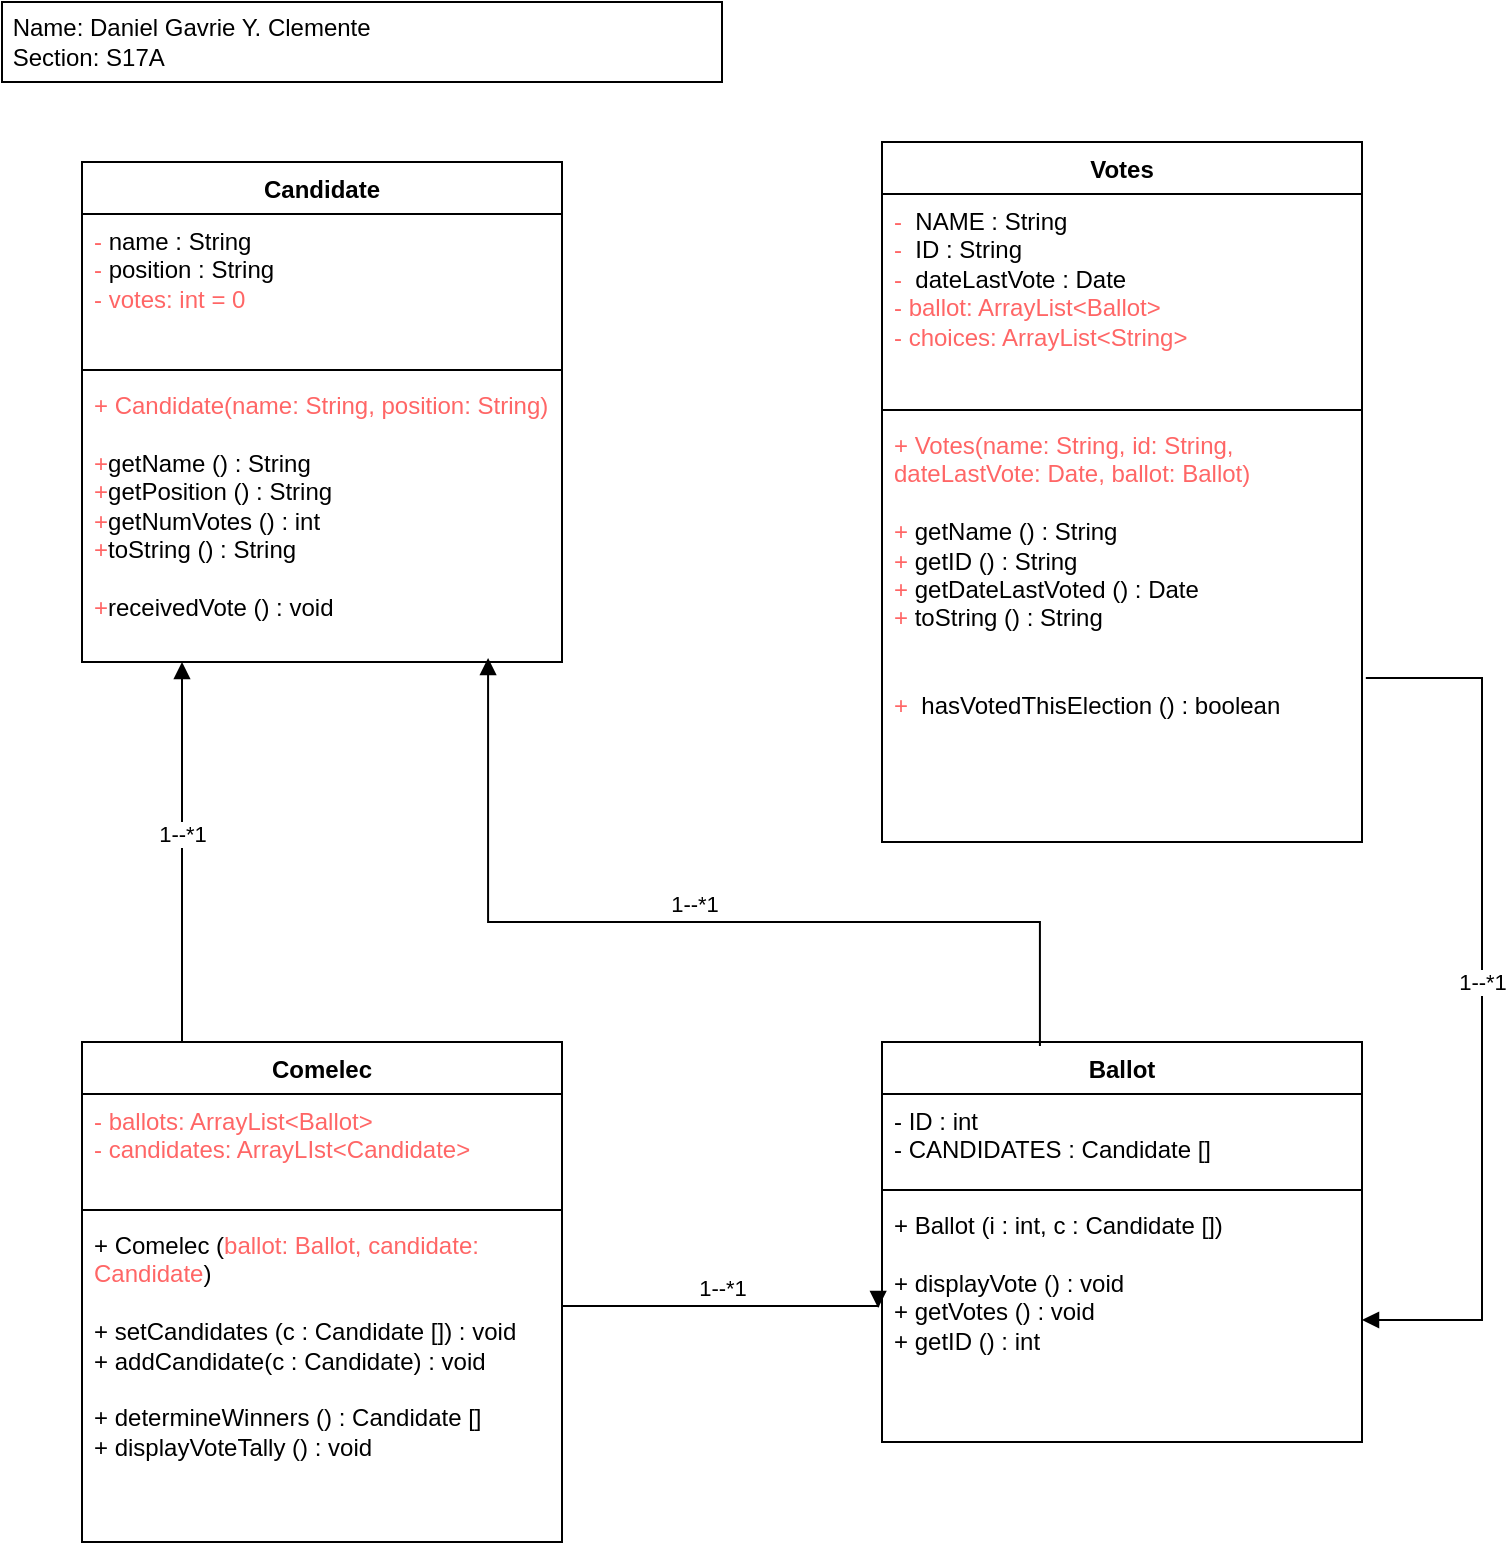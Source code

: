<mxfile version="21.5.0" type="device">
  <diagram name="Page-1" id="FiOW6dCiE7SKfmqubBXa">
    <mxGraphModel dx="1114" dy="890" grid="1" gridSize="10" guides="1" tooltips="1" connect="1" arrows="1" fold="1" page="1" pageScale="1" pageWidth="1169" pageHeight="827" math="0" shadow="0">
      <root>
        <mxCell id="0" />
        <mxCell id="1" parent="0" />
        <mxCell id="tE7qGKSiPu_YcClZG7lh-1" value="&amp;nbsp;Name: Daniel Gavrie Y. Clemente&lt;div align=&quot;left&quot;&gt;&amp;nbsp;Section: S17A&lt;br&gt;&lt;/div&gt;" style="rounded=0;whiteSpace=wrap;html=1;align=left;" parent="1" vertex="1">
          <mxGeometry x="20" y="20" width="360" height="40" as="geometry" />
        </mxCell>
        <mxCell id="tE7qGKSiPu_YcClZG7lh-2" value="Candidate" style="swimlane;fontStyle=1;align=center;verticalAlign=top;childLayout=stackLayout;horizontal=1;startSize=26;horizontalStack=0;resizeParent=1;resizeParentMax=0;resizeLast=0;collapsible=1;marginBottom=0;whiteSpace=wrap;html=1;" parent="1" vertex="1">
          <mxGeometry x="60" y="100" width="240" height="250" as="geometry" />
        </mxCell>
        <mxCell id="tE7qGKSiPu_YcClZG7lh-3" value="&lt;div&gt;&lt;font color=&quot;#ff6666&quot;&gt;-&lt;/font&gt;&amp;nbsp;name : String&lt;/div&gt;&lt;div&gt;&lt;font color=&quot;#ff6666&quot;&gt;-&lt;/font&gt; position : String&lt;/div&gt;&lt;div&gt;&lt;font color=&quot;#ff6666&quot;&gt;- votes: int = 0&lt;/font&gt;&lt;/div&gt;" style="text;strokeColor=none;fillColor=none;align=left;verticalAlign=top;spacingLeft=4;spacingRight=4;overflow=hidden;rotatable=0;points=[[0,0.5],[1,0.5]];portConstraint=eastwest;whiteSpace=wrap;html=1;" parent="tE7qGKSiPu_YcClZG7lh-2" vertex="1">
          <mxGeometry y="26" width="240" height="74" as="geometry" />
        </mxCell>
        <mxCell id="tE7qGKSiPu_YcClZG7lh-4" value="" style="line;strokeWidth=1;fillColor=none;align=left;verticalAlign=middle;spacingTop=-1;spacingLeft=3;spacingRight=3;rotatable=0;labelPosition=right;points=[];portConstraint=eastwest;strokeColor=inherit;" parent="tE7qGKSiPu_YcClZG7lh-2" vertex="1">
          <mxGeometry y="100" width="240" height="8" as="geometry" />
        </mxCell>
        <mxCell id="tE7qGKSiPu_YcClZG7lh-5" value="&lt;div&gt;&lt;font color=&quot;#ff6666&quot;&gt;+ Candidate(name: String, position: String)&lt;/font&gt;&lt;/div&gt;&lt;div&gt;&lt;font style=&quot;background-color: initial;&quot; color=&quot;#ff6666&quot;&gt;&lt;br&gt;&lt;/font&gt;&lt;/div&gt;&lt;div&gt;&lt;font style=&quot;background-color: initial;&quot; color=&quot;#ff6666&quot;&gt;+&lt;/font&gt;&lt;span style=&quot;background-color: initial;&quot;&gt;getName () : String&lt;/span&gt;&lt;br&gt;&lt;/div&gt;&lt;div&gt;&lt;font color=&quot;#ff6666&quot;&gt;+&lt;/font&gt;getPosition () : String&lt;/div&gt;&lt;div&gt;&lt;font color=&quot;#ff6666&quot;&gt;+&lt;/font&gt;getNumVotes () : int&lt;/div&gt;&lt;div&gt;&lt;font color=&quot;#ff6666&quot;&gt;+&lt;/font&gt;toString () : String&lt;/div&gt;&lt;div&gt;&lt;br&gt;&lt;/div&gt;&lt;div&gt;&lt;font color=&quot;#ff6666&quot;&gt;+&lt;/font&gt;receivedVote () : void&lt;br&gt;&lt;/div&gt;" style="text;strokeColor=none;fillColor=none;align=left;verticalAlign=top;spacingLeft=4;spacingRight=4;overflow=hidden;rotatable=0;points=[[0,0.5],[1,0.5]];portConstraint=eastwest;whiteSpace=wrap;html=1;" parent="tE7qGKSiPu_YcClZG7lh-2" vertex="1">
          <mxGeometry y="108" width="240" height="142" as="geometry" />
        </mxCell>
        <mxCell id="tE7qGKSiPu_YcClZG7lh-6" value="Votes" style="swimlane;fontStyle=1;align=center;verticalAlign=top;childLayout=stackLayout;horizontal=1;startSize=26;horizontalStack=0;resizeParent=1;resizeParentMax=0;resizeLast=0;collapsible=1;marginBottom=0;whiteSpace=wrap;html=1;" parent="1" vertex="1">
          <mxGeometry x="460" y="90" width="240" height="350" as="geometry" />
        </mxCell>
        <mxCell id="tE7qGKSiPu_YcClZG7lh-7" value="&lt;div&gt;&lt;font color=&quot;#ff6666&quot;&gt;-&lt;/font&gt;&amp;nbsp; NAME : String&lt;/div&gt;&lt;div&gt;&lt;font color=&quot;#ff6666&quot;&gt;-&lt;/font&gt;&amp;nbsp; ID : String&lt;/div&gt;&lt;div&gt;&lt;font color=&quot;#ff6666&quot;&gt;-&lt;/font&gt;&amp;nbsp; dateLastVote : Date&lt;/div&gt;&lt;div&gt;&lt;font color=&quot;#ff6666&quot;&gt;- ballot: ArrayList&amp;lt;Ballot&amp;gt;&lt;/font&gt;&lt;/div&gt;&lt;div&gt;&lt;font color=&quot;#ff6666&quot;&gt;- choices: ArrayList&amp;lt;String&amp;gt;&lt;/font&gt;&lt;/div&gt;" style="text;strokeColor=none;fillColor=none;align=left;verticalAlign=top;spacingLeft=4;spacingRight=4;overflow=hidden;rotatable=0;points=[[0,0.5],[1,0.5]];portConstraint=eastwest;whiteSpace=wrap;html=1;" parent="tE7qGKSiPu_YcClZG7lh-6" vertex="1">
          <mxGeometry y="26" width="240" height="104" as="geometry" />
        </mxCell>
        <mxCell id="tE7qGKSiPu_YcClZG7lh-8" value="" style="line;strokeWidth=1;fillColor=none;align=left;verticalAlign=middle;spacingTop=-1;spacingLeft=3;spacingRight=3;rotatable=0;labelPosition=right;points=[];portConstraint=eastwest;strokeColor=inherit;" parent="tE7qGKSiPu_YcClZG7lh-6" vertex="1">
          <mxGeometry y="130" width="240" height="8" as="geometry" />
        </mxCell>
        <mxCell id="tE7qGKSiPu_YcClZG7lh-9" value="&lt;div&gt;&lt;font color=&quot;#ff6666&quot;&gt;+ Votes(name: String, id: String, dateLastVote: Date, ballot: Ballot)&lt;/font&gt;&lt;/div&gt;&lt;div&gt;&lt;font style=&quot;background-color: initial;&quot; color=&quot;#ff6666&quot;&gt;&lt;br&gt;&lt;/font&gt;&lt;/div&gt;&lt;div&gt;&lt;font style=&quot;background-color: initial;&quot; color=&quot;#ff6666&quot;&gt;+&lt;/font&gt;&lt;span style=&quot;background-color: initial;&quot;&gt;&amp;nbsp;getName () : String&lt;/span&gt;&lt;br&gt;&lt;/div&gt;&lt;div&gt;&lt;font color=&quot;#ff6666&quot;&gt;+&lt;/font&gt;&amp;nbsp;getID () : String&lt;/div&gt;&lt;div&gt;&lt;font color=&quot;#ff6666&quot;&gt;+&lt;/font&gt;&amp;nbsp;getDateLastVoted () : Date&lt;/div&gt;&lt;div&gt;&lt;font color=&quot;#ff6666&quot;&gt;+&lt;/font&gt; toString () : String&lt;/div&gt;&lt;div&gt;&lt;br&gt;&lt;/div&gt;&lt;div&gt;&lt;br&gt;&lt;/div&gt;&lt;div&gt;&lt;font color=&quot;#ff6666&quot;&gt;+&lt;/font&gt;&amp;nbsp; hasVotedThisElection () : boolean&lt;br&gt;&lt;/div&gt;" style="text;strokeColor=none;fillColor=none;align=left;verticalAlign=top;spacingLeft=4;spacingRight=4;overflow=hidden;rotatable=0;points=[[0,0.5],[1,0.5]];portConstraint=eastwest;whiteSpace=wrap;html=1;" parent="tE7qGKSiPu_YcClZG7lh-6" vertex="1">
          <mxGeometry y="138" width="240" height="212" as="geometry" />
        </mxCell>
        <mxCell id="tE7qGKSiPu_YcClZG7lh-10" value="Comelec" style="swimlane;fontStyle=1;align=center;verticalAlign=top;childLayout=stackLayout;horizontal=1;startSize=26;horizontalStack=0;resizeParent=1;resizeParentMax=0;resizeLast=0;collapsible=1;marginBottom=0;whiteSpace=wrap;html=1;" parent="1" vertex="1">
          <mxGeometry x="60" y="540" width="240" height="250" as="geometry" />
        </mxCell>
        <mxCell id="tE7qGKSiPu_YcClZG7lh-11" value="&lt;div&gt;&lt;font color=&quot;#ff6666&quot;&gt;- ballots: ArrayList&amp;lt;Ballot&amp;gt;&lt;/font&gt;&lt;/div&gt;&lt;div&gt;&lt;font color=&quot;#ff6666&quot;&gt;- candidates: ArrayLIst&amp;lt;Candidate&amp;gt;&lt;/font&gt;&lt;/div&gt;&lt;div&gt;&lt;br&gt;&lt;/div&gt;" style="text;strokeColor=none;fillColor=none;align=left;verticalAlign=top;spacingLeft=4;spacingRight=4;overflow=hidden;rotatable=0;points=[[0,0.5],[1,0.5]];portConstraint=eastwest;whiteSpace=wrap;html=1;" parent="tE7qGKSiPu_YcClZG7lh-10" vertex="1">
          <mxGeometry y="26" width="240" height="54" as="geometry" />
        </mxCell>
        <mxCell id="tE7qGKSiPu_YcClZG7lh-12" value="" style="line;strokeWidth=1;fillColor=none;align=left;verticalAlign=middle;spacingTop=-1;spacingLeft=3;spacingRight=3;rotatable=0;labelPosition=right;points=[];portConstraint=eastwest;strokeColor=inherit;" parent="tE7qGKSiPu_YcClZG7lh-10" vertex="1">
          <mxGeometry y="80" width="240" height="8" as="geometry" />
        </mxCell>
        <mxCell id="tE7qGKSiPu_YcClZG7lh-13" value="&lt;div&gt;+ Comelec (&lt;font color=&quot;#ff6666&quot;&gt;ballot: Ballot, candidate: Candidate&lt;/font&gt;)&lt;/div&gt;&lt;div&gt;&lt;br&gt;&lt;/div&gt;&lt;div&gt;+ setCandidates (c : Candidate []) : void&lt;/div&gt;&lt;div&gt;+ addCandidate(c : Candidate) : void&lt;/div&gt;&lt;div&gt;&lt;br&gt;&lt;/div&gt;&lt;div&gt;+ determineWinners () : Candidate []&lt;/div&gt;&lt;div&gt;+ displayVoteTally () : void&lt;/div&gt;&lt;div&gt;&lt;br&gt;&lt;/div&gt;&lt;div&gt;&lt;br&gt;&lt;/div&gt;" style="text;strokeColor=none;fillColor=none;align=left;verticalAlign=top;spacingLeft=4;spacingRight=4;overflow=hidden;rotatable=0;points=[[0,0.5],[1,0.5]];portConstraint=eastwest;whiteSpace=wrap;html=1;" parent="tE7qGKSiPu_YcClZG7lh-10" vertex="1">
          <mxGeometry y="88" width="240" height="162" as="geometry" />
        </mxCell>
        <mxCell id="tE7qGKSiPu_YcClZG7lh-14" value="Ballot" style="swimlane;fontStyle=1;align=center;verticalAlign=top;childLayout=stackLayout;horizontal=1;startSize=26;horizontalStack=0;resizeParent=1;resizeParentMax=0;resizeLast=0;collapsible=1;marginBottom=0;whiteSpace=wrap;html=1;" parent="1" vertex="1">
          <mxGeometry x="460" y="540" width="240" height="200" as="geometry" />
        </mxCell>
        <mxCell id="tE7qGKSiPu_YcClZG7lh-15" value="&lt;div&gt;- ID : int&lt;/div&gt;&lt;div&gt;- CANDIDATES : Candidate []&lt;br&gt;&lt;/div&gt;" style="text;strokeColor=none;fillColor=none;align=left;verticalAlign=top;spacingLeft=4;spacingRight=4;overflow=hidden;rotatable=0;points=[[0,0.5],[1,0.5]];portConstraint=eastwest;whiteSpace=wrap;html=1;" parent="tE7qGKSiPu_YcClZG7lh-14" vertex="1">
          <mxGeometry y="26" width="240" height="44" as="geometry" />
        </mxCell>
        <mxCell id="tE7qGKSiPu_YcClZG7lh-16" value="" style="line;strokeWidth=1;fillColor=none;align=left;verticalAlign=middle;spacingTop=-1;spacingLeft=3;spacingRight=3;rotatable=0;labelPosition=right;points=[];portConstraint=eastwest;strokeColor=inherit;" parent="tE7qGKSiPu_YcClZG7lh-14" vertex="1">
          <mxGeometry y="70" width="240" height="8" as="geometry" />
        </mxCell>
        <mxCell id="tE7qGKSiPu_YcClZG7lh-17" value="&lt;div&gt;+ Ballot (i : int, c : Candidate [])&lt;/div&gt;&lt;div&gt;&lt;br&gt;&lt;/div&gt;&lt;div&gt;+ displayVote () : void&lt;/div&gt;&lt;div&gt;+ getVotes () : void&lt;/div&gt;&lt;div&gt;+ getID () : int&lt;br&gt;&lt;/div&gt;" style="text;strokeColor=none;fillColor=none;align=left;verticalAlign=top;spacingLeft=4;spacingRight=4;overflow=hidden;rotatable=0;points=[[0,0.5],[1,0.5]];portConstraint=eastwest;whiteSpace=wrap;html=1;" parent="tE7qGKSiPu_YcClZG7lh-14" vertex="1">
          <mxGeometry y="78" width="240" height="122" as="geometry" />
        </mxCell>
        <mxCell id="bvuYJ1Cew9pTeY1mnTe7-1" value="1--*1" style="html=1;verticalAlign=bottom;endArrow=block;edgeStyle=elbowEdgeStyle;elbow=vertical;curved=0;rounded=0;entryX=0.846;entryY=0.986;entryDx=0;entryDy=0;entryPerimeter=0;exitX=0.329;exitY=0.01;exitDx=0;exitDy=0;exitPerimeter=0;" edge="1" parent="1" source="tE7qGKSiPu_YcClZG7lh-14" target="tE7qGKSiPu_YcClZG7lh-5">
          <mxGeometry width="80" relative="1" as="geometry">
            <mxPoint x="270" y="410" as="sourcePoint" />
            <mxPoint x="250" y="390" as="targetPoint" />
            <Array as="points">
              <mxPoint x="390" y="480" />
            </Array>
          </mxGeometry>
        </mxCell>
        <mxCell id="bvuYJ1Cew9pTeY1mnTe7-2" value="1--*1" style="html=1;verticalAlign=bottom;endArrow=block;edgeStyle=elbowEdgeStyle;elbow=vertical;curved=0;rounded=0;entryX=-0.008;entryY=0.451;entryDx=0;entryDy=0;entryPerimeter=0;" edge="1" parent="1" source="tE7qGKSiPu_YcClZG7lh-13" target="tE7qGKSiPu_YcClZG7lh-17">
          <mxGeometry width="80" relative="1" as="geometry">
            <mxPoint x="320.0" y="672.064" as="sourcePoint" />
            <mxPoint x="436.88" y="672" as="targetPoint" />
            <Array as="points">
              <mxPoint x="300" y="672" />
            </Array>
          </mxGeometry>
        </mxCell>
        <mxCell id="bvuYJ1Cew9pTeY1mnTe7-5" value="1--*1" style="html=1;verticalAlign=bottom;endArrow=block;edgeStyle=elbowEdgeStyle;elbow=vertical;curved=0;rounded=0;startArrow=none;startFill=0;" edge="1" parent="1" source="tE7qGKSiPu_YcClZG7lh-10" target="tE7qGKSiPu_YcClZG7lh-5">
          <mxGeometry width="80" relative="1" as="geometry">
            <mxPoint x="45.6" y="455.97" as="sourcePoint" />
            <mxPoint x="420" y="410" as="targetPoint" />
            <Array as="points">
              <mxPoint x="110" y="410" />
            </Array>
          </mxGeometry>
        </mxCell>
        <mxCell id="bvuYJ1Cew9pTeY1mnTe7-10" value="1--*1" style="html=1;verticalAlign=bottom;endArrow=block;edgeStyle=elbowEdgeStyle;elbow=vertical;curved=0;rounded=0;exitX=1.008;exitY=0.613;exitDx=0;exitDy=0;exitPerimeter=0;" edge="1" parent="1" source="tE7qGKSiPu_YcClZG7lh-9" target="tE7qGKSiPu_YcClZG7lh-17">
          <mxGeometry width="80" relative="1" as="geometry">
            <mxPoint x="790" y="346" as="sourcePoint" />
            <mxPoint x="1066" y="540" as="targetPoint" />
            <Array as="points">
              <mxPoint x="760" y="560" />
              <mxPoint x="917" y="478" />
            </Array>
          </mxGeometry>
        </mxCell>
      </root>
    </mxGraphModel>
  </diagram>
</mxfile>
